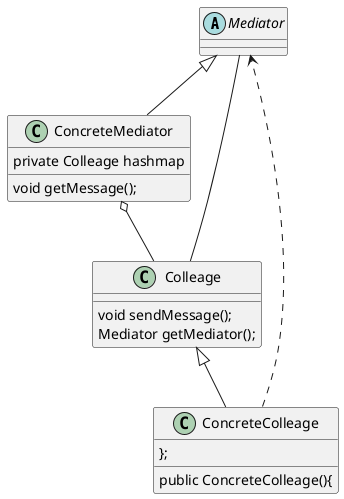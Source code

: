 @startuml
'https://plantuml.com/class-diagram
/'中介者抽象类'/
abstract class Mediator{
}
/'具体子类'/
class ConcreteMediator{
    /'维护同事集合'/
    private Colleage hashmap
    void getMessage();
}

Mediator<|--ConcreteMediator
/'同事抽象类'/
class Colleage{
    void sendMessage();
    Mediator getMediator();
}


class ConcreteColleage{
       public ConcreteColleage(){
            /'构造器中拿到Mediator，并将自己放入到其中的hashmap中去'/
       };
}
Colleage<|--ConcreteColleage

/'关联关系'/
/'你中有我我中有你'/
Mediator--Colleage
/'具体中介者会去聚合同事类接口'/
ConcreteMediator o-- Colleage
ConcreteColleage ..>Mediator


@enduml